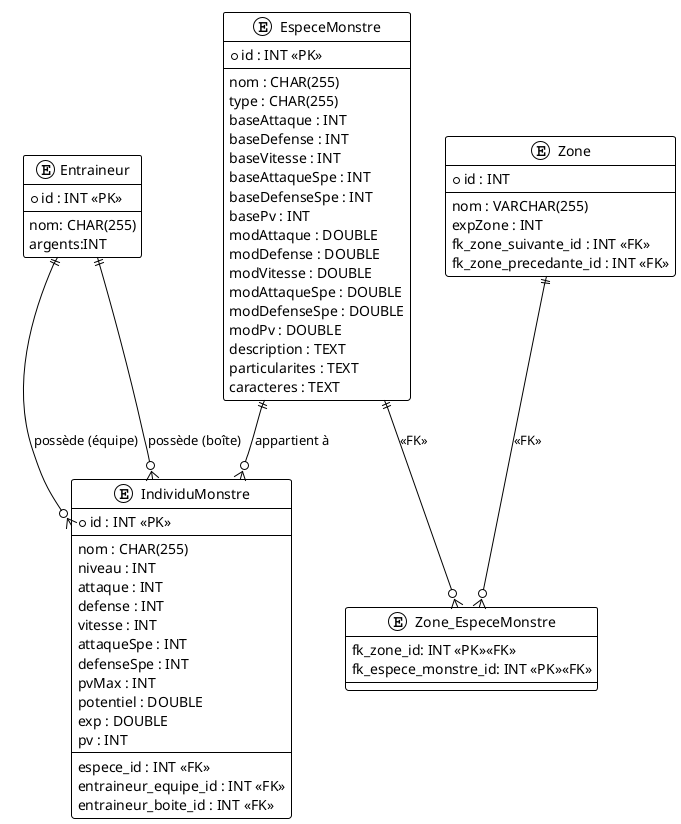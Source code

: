 @startuml
!theme plain
'--------------------------------------------------
' Diagramme ERD - Kotlin Monsters (SprINT 3)
'--------------------------------------------------

entity "Entraineur" as Entraineur {
    * id : INT <<PK>>
    --
    nom: CHAR(255)
    argents:INT
}

entity "EspeceMonstre" as EspeceMonstre {
  * id : INT <<PK>>
  --
  nom : CHAR(255)
  type : CHAR(255)
  baseAttaque : INT
  baseDefense : INT
  baseVitesse : INT
  baseAttaqueSpe : INT
  baseDefenseSpe : INT
  basePv : INT
  modAttaque : DOUBLE
  modDefense : DOUBLE
  modVitesse : DOUBLE
  modAttaqueSpe : DOUBLE
  modDefenseSpe : DOUBLE
  modPv : DOUBLE
  description : TEXT
  particularites : TEXT
  caracteres : TEXT
}

entity "Zone" as Zone {
    * id : INT
    --
    nom : VARCHAR(255)
    expZone : INT
    fk_zone_suivante_id : INT <<FK>>
    fk_zone_precedante_id : INT <<FK>>
}

entity "Zone_EspeceMonstre" as Zone_EspeceMonstre {
    fk_zone_id: INT <<PK>><<FK>>
    fk_espece_monstre_id: INT <<PK>><<FK>>
}

entity "IndividuMonstre" as IndividuMonstre {
  * id : INT <<PK>>
  --
  nom : CHAR(255)
  niveau : INT
  attaque : INT
  defense : INT
  vitesse : INT
  attaqueSpe : INT
  defenseSpe : INT
  pvMax : INT
  potentiel : DOUBLE
  exp : DOUBLE
  pv : INT
  --
  espece_id : INT <<FK>>
  entraineur_equipe_id : INT <<FK>>
  entraineur_boite_id : INT <<FK>>
}

'--------------------------------------------------
' Relations
'--------------------------------------------------

Entraineur ||--o{ IndividuMonstre : "possède (équipe)"
Entraineur ||--o{ IndividuMonstre : "possède (boîte)"
EspeceMonstre ||--o{ IndividuMonstre : "appartient à"
EspeceMonstre ||--o{ Zone_EspeceMonstre : <<FK>>
Zone ||--o{ Zone_EspeceMonstre : <<FK>>

@enduml
